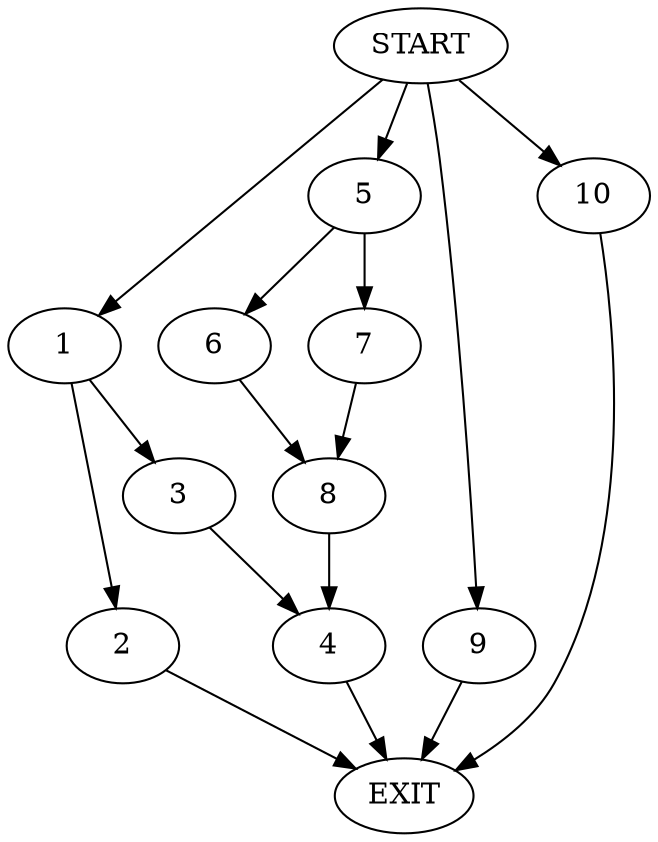 digraph {
0 [label="START"]
11 [label="EXIT"]
0 -> 1
1 -> 2
1 -> 3
3 -> 4
2 -> 11
4 -> 11
0 -> 5
5 -> 6
5 -> 7
6 -> 8
7 -> 8
8 -> 4
0 -> 9
9 -> 11
0 -> 10
10 -> 11
}
